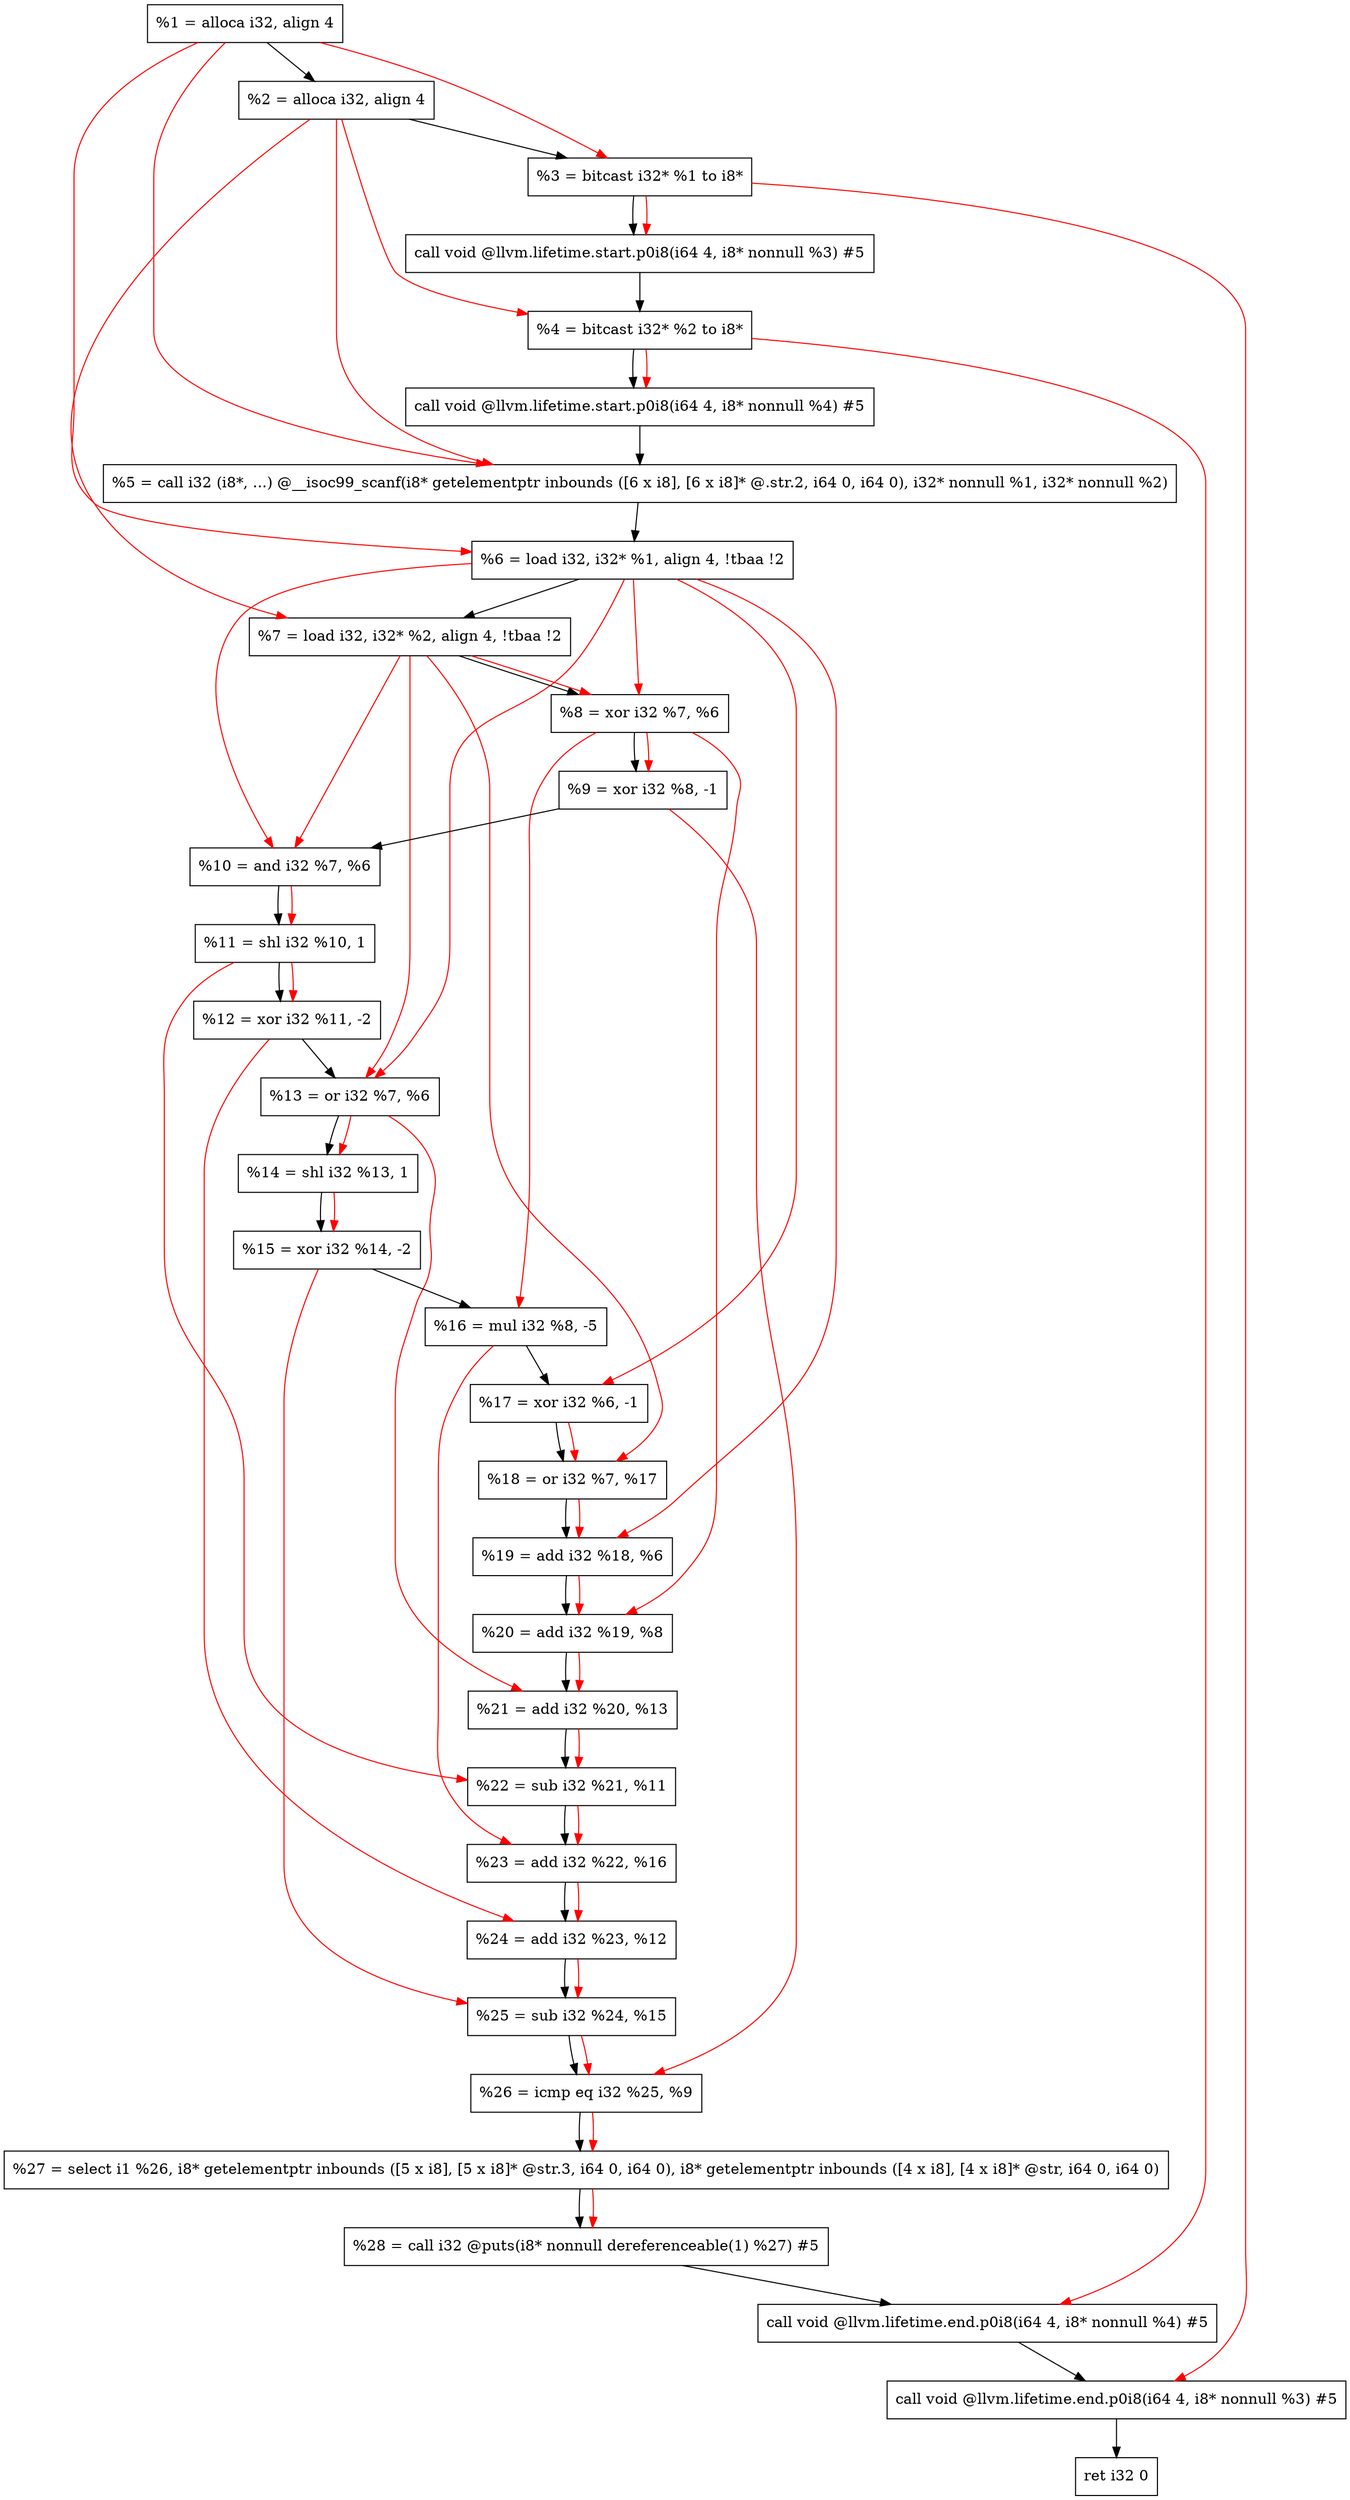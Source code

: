 digraph "DFG for'main' function" {
	Node0x7409d8[shape=record, label="  %1 = alloca i32, align 4"];
	Node0x740a58[shape=record, label="  %2 = alloca i32, align 4"];
	Node0x740ae8[shape=record, label="  %3 = bitcast i32* %1 to i8*"];
	Node0x740f48[shape=record, label="  call void @llvm.lifetime.start.p0i8(i64 4, i8* nonnull %3) #5"];
	Node0x741028[shape=record, label="  %4 = bitcast i32* %2 to i8*"];
	Node0x741148[shape=record, label="  call void @llvm.lifetime.start.p0i8(i64 4, i8* nonnull %4) #5"];
	Node0x741380[shape=record, label="  %5 = call i32 (i8*, ...) @__isoc99_scanf(i8* getelementptr inbounds ([6 x i8], [6 x i8]* @.str.2, i64 0, i64 0), i32* nonnull %1, i32* nonnull %2)"];
	Node0x741438[shape=record, label="  %6 = load i32, i32* %1, align 4, !tbaa !2"];
	Node0x7423a8[shape=record, label="  %7 = load i32, i32* %2, align 4, !tbaa !2"];
	Node0x742a30[shape=record, label="  %8 = xor i32 %7, %6"];
	Node0x742aa0[shape=record, label="  %9 = xor i32 %8, -1"];
	Node0x742b10[shape=record, label="  %10 = and i32 %7, %6"];
	Node0x742b80[shape=record, label="  %11 = shl i32 %10, 1"];
	Node0x742bf0[shape=record, label="  %12 = xor i32 %11, -2"];
	Node0x742c60[shape=record, label="  %13 = or i32 %7, %6"];
	Node0x742cd0[shape=record, label="  %14 = shl i32 %13, 1"];
	Node0x742d40[shape=record, label="  %15 = xor i32 %14, -2"];
	Node0x742db0[shape=record, label="  %16 = mul i32 %8, -5"];
	Node0x742e20[shape=record, label="  %17 = xor i32 %6, -1"];
	Node0x742e90[shape=record, label="  %18 = or i32 %7, %17"];
	Node0x742f00[shape=record, label="  %19 = add i32 %18, %6"];
	Node0x742f70[shape=record, label="  %20 = add i32 %19, %8"];
	Node0x742fe0[shape=record, label="  %21 = add i32 %20, %13"];
	Node0x743050[shape=record, label="  %22 = sub i32 %21, %11"];
	Node0x7430c0[shape=record, label="  %23 = add i32 %22, %16"];
	Node0x743130[shape=record, label="  %24 = add i32 %23, %12"];
	Node0x7431a0[shape=record, label="  %25 = sub i32 %24, %15"];
	Node0x743210[shape=record, label="  %26 = icmp eq i32 %25, %9"];
	Node0x6e19d8[shape=record, label="  %27 = select i1 %26, i8* getelementptr inbounds ([5 x i8], [5 x i8]* @str.3, i64 0, i64 0), i8* getelementptr inbounds ([4 x i8], [4 x i8]* @str, i64 0, i64 0)"];
	Node0x7432a0[shape=record, label="  %28 = call i32 @puts(i8* nonnull dereferenceable(1) %27) #5"];
	Node0x7434f8[shape=record, label="  call void @llvm.lifetime.end.p0i8(i64 4, i8* nonnull %4) #5"];
	Node0x743658[shape=record, label="  call void @llvm.lifetime.end.p0i8(i64 4, i8* nonnull %3) #5"];
	Node0x743718[shape=record, label="  ret i32 0"];
	Node0x7409d8 -> Node0x740a58;
	Node0x740a58 -> Node0x740ae8;
	Node0x740ae8 -> Node0x740f48;
	Node0x740f48 -> Node0x741028;
	Node0x741028 -> Node0x741148;
	Node0x741148 -> Node0x741380;
	Node0x741380 -> Node0x741438;
	Node0x741438 -> Node0x7423a8;
	Node0x7423a8 -> Node0x742a30;
	Node0x742a30 -> Node0x742aa0;
	Node0x742aa0 -> Node0x742b10;
	Node0x742b10 -> Node0x742b80;
	Node0x742b80 -> Node0x742bf0;
	Node0x742bf0 -> Node0x742c60;
	Node0x742c60 -> Node0x742cd0;
	Node0x742cd0 -> Node0x742d40;
	Node0x742d40 -> Node0x742db0;
	Node0x742db0 -> Node0x742e20;
	Node0x742e20 -> Node0x742e90;
	Node0x742e90 -> Node0x742f00;
	Node0x742f00 -> Node0x742f70;
	Node0x742f70 -> Node0x742fe0;
	Node0x742fe0 -> Node0x743050;
	Node0x743050 -> Node0x7430c0;
	Node0x7430c0 -> Node0x743130;
	Node0x743130 -> Node0x7431a0;
	Node0x7431a0 -> Node0x743210;
	Node0x743210 -> Node0x6e19d8;
	Node0x6e19d8 -> Node0x7432a0;
	Node0x7432a0 -> Node0x7434f8;
	Node0x7434f8 -> Node0x743658;
	Node0x743658 -> Node0x743718;
edge [color=red]
	Node0x7409d8 -> Node0x740ae8;
	Node0x740ae8 -> Node0x740f48;
	Node0x740a58 -> Node0x741028;
	Node0x741028 -> Node0x741148;
	Node0x7409d8 -> Node0x741380;
	Node0x740a58 -> Node0x741380;
	Node0x7409d8 -> Node0x741438;
	Node0x740a58 -> Node0x7423a8;
	Node0x7423a8 -> Node0x742a30;
	Node0x741438 -> Node0x742a30;
	Node0x742a30 -> Node0x742aa0;
	Node0x7423a8 -> Node0x742b10;
	Node0x741438 -> Node0x742b10;
	Node0x742b10 -> Node0x742b80;
	Node0x742b80 -> Node0x742bf0;
	Node0x7423a8 -> Node0x742c60;
	Node0x741438 -> Node0x742c60;
	Node0x742c60 -> Node0x742cd0;
	Node0x742cd0 -> Node0x742d40;
	Node0x742a30 -> Node0x742db0;
	Node0x741438 -> Node0x742e20;
	Node0x7423a8 -> Node0x742e90;
	Node0x742e20 -> Node0x742e90;
	Node0x742e90 -> Node0x742f00;
	Node0x741438 -> Node0x742f00;
	Node0x742f00 -> Node0x742f70;
	Node0x742a30 -> Node0x742f70;
	Node0x742f70 -> Node0x742fe0;
	Node0x742c60 -> Node0x742fe0;
	Node0x742fe0 -> Node0x743050;
	Node0x742b80 -> Node0x743050;
	Node0x743050 -> Node0x7430c0;
	Node0x742db0 -> Node0x7430c0;
	Node0x7430c0 -> Node0x743130;
	Node0x742bf0 -> Node0x743130;
	Node0x743130 -> Node0x7431a0;
	Node0x742d40 -> Node0x7431a0;
	Node0x7431a0 -> Node0x743210;
	Node0x742aa0 -> Node0x743210;
	Node0x743210 -> Node0x6e19d8;
	Node0x6e19d8 -> Node0x7432a0;
	Node0x741028 -> Node0x7434f8;
	Node0x740ae8 -> Node0x743658;
}
